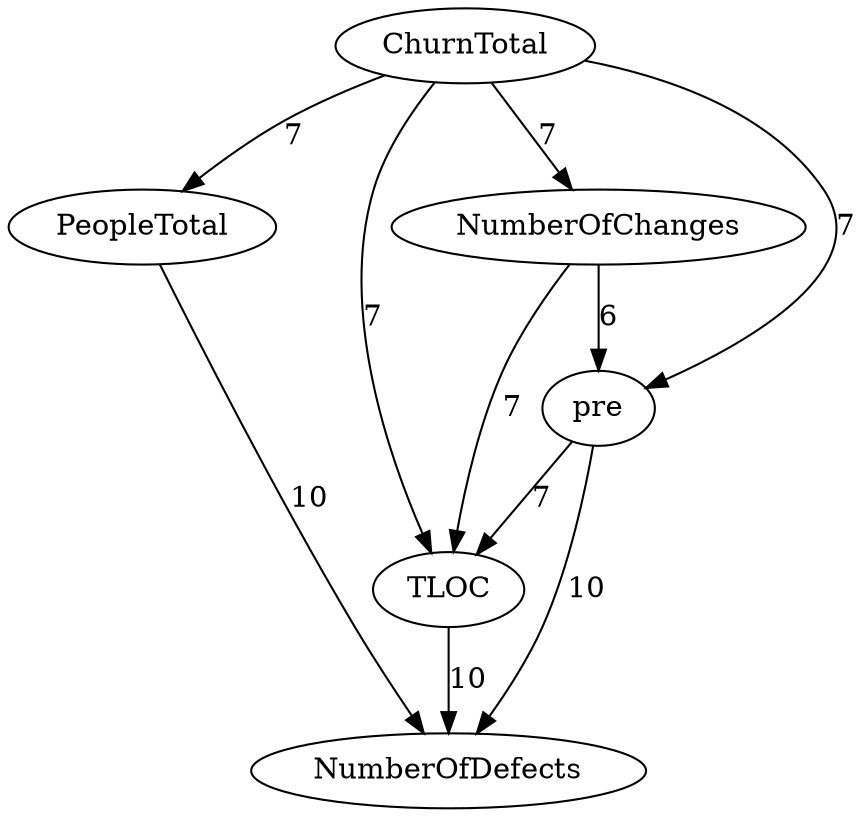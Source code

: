 digraph {
PeopleTotal -> NumberOfDefects[label="10",weight="10"];
TLOC -> NumberOfDefects[label="10",weight="10"];
pre -> NumberOfDefects[label="10",weight="10"];
NumberOfChanges -> TLOC[label="7",weight="7"];
ChurnTotal -> PeopleTotal[label="7",weight="7"];
ChurnTotal -> pre[label="7",weight="7"];
ChurnTotal -> NumberOfChanges[label="7",weight="7"];
ChurnTotal -> TLOC[label="7",weight="7"];
pre -> TLOC[label="7",weight="7"];
NumberOfChanges -> pre[label="6",weight="6"];
}